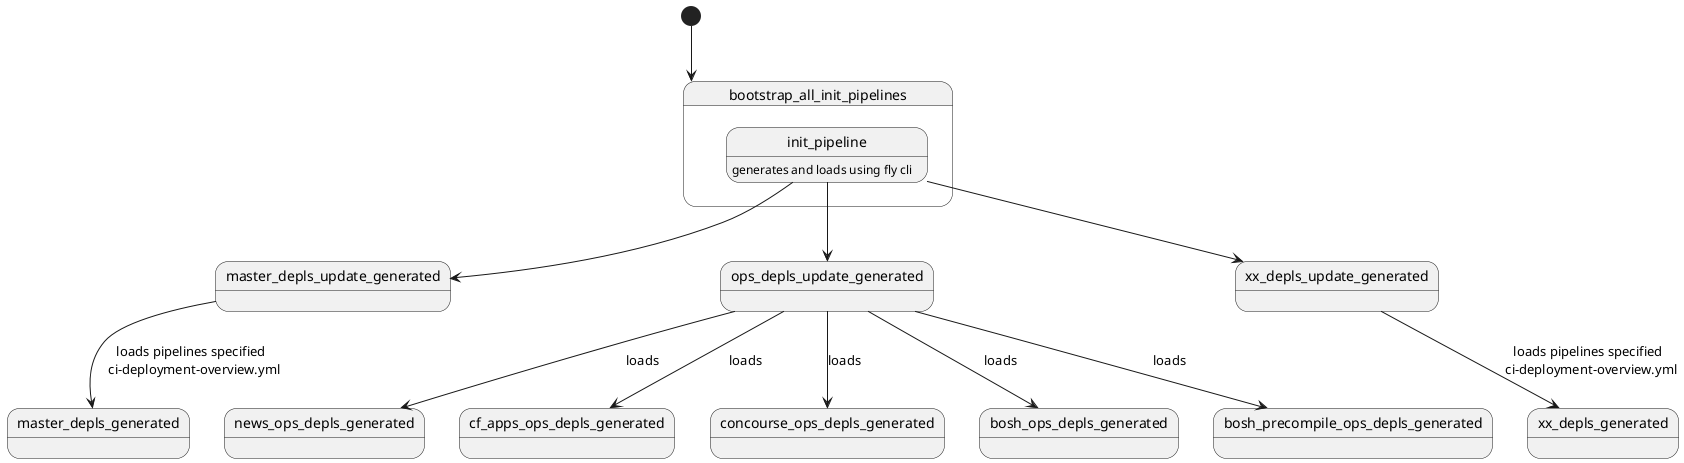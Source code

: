 @startuml
[*] --> bootstrap_all_init_pipelines

state bootstrap_all_init_pipelines {
        init_pipeline: generates and loads using fly cli

 }


init_pipeline --> master_depls_update_generated
init_pipeline --> ops_depls_update_generated
init_pipeline --> xx_depls_update_generated

master_depls_update_generated --> master_depls_generated: loads pipelines specified \n ci-deployment-overview.yml
ops_depls_update_generated --> news_ops_depls_generated: loads
ops_depls_update_generated --> cf_apps_ops_depls_generated: loads
ops_depls_update_generated --> concourse_ops_depls_generated: loads
ops_depls_update_generated --> bosh_ops_depls_generated: loads
ops_depls_update_generated --> bosh_precompile_ops_depls_generated: loads
xx_depls_update_generated --> xx_depls_generated: loads pipelines specified \n ci-deployment-overview.yml

@enduml